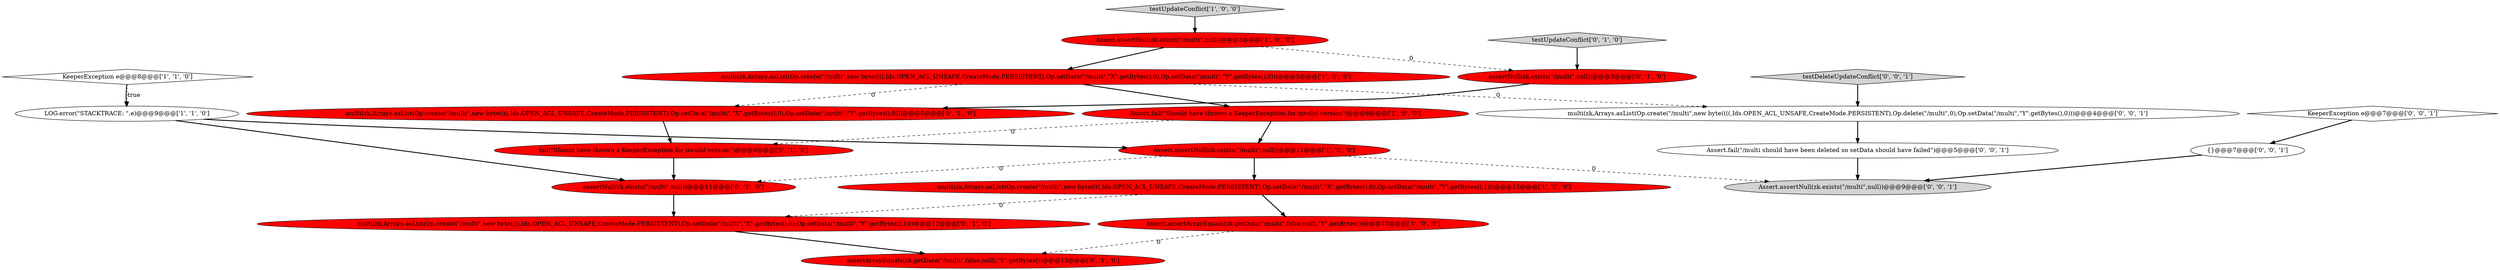 digraph {
1 [style = filled, label = "testUpdateConflict['1', '0', '0']", fillcolor = lightgray, shape = diamond image = "AAA0AAABBB1BBB"];
11 [style = filled, label = "assertNull(zk.exists(\"/multi\",null))@@@11@@@['0', '1', '0']", fillcolor = red, shape = ellipse image = "AAA1AAABBB2BBB"];
13 [style = filled, label = "multi(zk,Arrays.asList(Op.create(\"/multi\",new byte((((,Ids.OPEN_ACL_UNSAFE,CreateMode.PERSISTENT),Op.setData(\"/multi\",\"X\".getBytes(),0),Op.setData(\"/multi\",\"Y\".getBytes(),1)))@@@12@@@['0', '1', '0']", fillcolor = red, shape = ellipse image = "AAA1AAABBB2BBB"];
15 [style = filled, label = "assertArrayEquals(zk.getData(\"/multi\",false,null),\"Y\".getBytes())@@@13@@@['0', '1', '0']", fillcolor = red, shape = ellipse image = "AAA1AAABBB2BBB"];
3 [style = filled, label = "multi(zk,Arrays.asList(Op.create(\"/multi\",new byte((((,Ids.OPEN_ACL_UNSAFE,CreateMode.PERSISTENT),Op.setData(\"/multi\",\"X\".getBytes(),0),Op.setData(\"/multi\",\"Y\".getBytes(),1)))@@@12@@@['1', '0', '0']", fillcolor = red, shape = ellipse image = "AAA1AAABBB1BBB"];
12 [style = filled, label = "assertNull(zk.exists(\"/multi\",null))@@@3@@@['0', '1', '0']", fillcolor = red, shape = ellipse image = "AAA1AAABBB2BBB"];
14 [style = filled, label = "fail(\"Should have thrown a KeeperException for invalid version\")@@@6@@@['0', '1', '0']", fillcolor = red, shape = ellipse image = "AAA1AAABBB2BBB"];
5 [style = filled, label = "multi(zk,Arrays.asList(Op.create(\"/multi\",new byte((((,Ids.OPEN_ACL_UNSAFE,CreateMode.PERSISTENT),Op.setData(\"/multi\",\"X\".getBytes(),0),Op.setData(\"/multi\",\"Y\".getBytes(),0)))@@@5@@@['1', '0', '0']", fillcolor = red, shape = ellipse image = "AAA1AAABBB1BBB"];
19 [style = filled, label = "Assert.assertNull(zk.exists(\"/multi\",null))@@@9@@@['0', '0', '1']", fillcolor = lightgray, shape = ellipse image = "AAA0AAABBB3BBB"];
21 [style = filled, label = "Assert.fail(\"/multi should have been deleted so setData should have failed\")@@@5@@@['0', '0', '1']", fillcolor = white, shape = ellipse image = "AAA0AAABBB3BBB"];
8 [style = filled, label = "Assert.assertNull(zk.exists(\"/multi\",null))@@@11@@@['1', '0', '0']", fillcolor = red, shape = ellipse image = "AAA1AAABBB1BBB"];
9 [style = filled, label = "testUpdateConflict['0', '1', '0']", fillcolor = lightgray, shape = diamond image = "AAA0AAABBB2BBB"];
2 [style = filled, label = "LOG.error(\"STACKTRACE: \",e)@@@9@@@['1', '1', '0']", fillcolor = white, shape = ellipse image = "AAA0AAABBB1BBB"];
6 [style = filled, label = "Assert.assertArrayEquals(zk.getData(\"/multi\",false,null),\"Y\".getBytes())@@@13@@@['1', '0', '0']", fillcolor = red, shape = ellipse image = "AAA1AAABBB1BBB"];
18 [style = filled, label = "{}@@@7@@@['0', '0', '1']", fillcolor = white, shape = ellipse image = "AAA0AAABBB3BBB"];
4 [style = filled, label = "KeeperException e@@@8@@@['1', '1', '0']", fillcolor = white, shape = diamond image = "AAA0AAABBB1BBB"];
7 [style = filled, label = "Assert.fail(\"Should have thrown a KeeperException for invalid version\")@@@6@@@['1', '0', '0']", fillcolor = red, shape = ellipse image = "AAA1AAABBB1BBB"];
17 [style = filled, label = "KeeperException e@@@7@@@['0', '0', '1']", fillcolor = white, shape = diamond image = "AAA0AAABBB3BBB"];
0 [style = filled, label = "Assert.assertNull(zk.exists(\"/multi\",null))@@@3@@@['1', '0', '0']", fillcolor = red, shape = ellipse image = "AAA1AAABBB1BBB"];
10 [style = filled, label = "multi(zk,Arrays.asList(Op.create(\"/multi\",new byte((((,Ids.OPEN_ACL_UNSAFE,CreateMode.PERSISTENT),Op.setData(\"/multi\",\"X\".getBytes(),0),Op.setData(\"/multi\",\"Y\".getBytes(),0)))@@@5@@@['0', '1', '0']", fillcolor = red, shape = ellipse image = "AAA1AAABBB2BBB"];
20 [style = filled, label = "multi(zk,Arrays.asList(Op.create(\"/multi\",new byte((((,Ids.OPEN_ACL_UNSAFE,CreateMode.PERSISTENT),Op.delete(\"/multi\",0),Op.setData(\"/multi\",\"Y\".getBytes(),0)))@@@4@@@['0', '0', '1']", fillcolor = white, shape = ellipse image = "AAA0AAABBB3BBB"];
16 [style = filled, label = "testDeleteUpdateConflict['0', '0', '1']", fillcolor = lightgray, shape = diamond image = "AAA0AAABBB3BBB"];
8->19 [style = dashed, label="0"];
21->19 [style = bold, label=""];
10->14 [style = bold, label=""];
7->14 [style = dashed, label="0"];
8->3 [style = bold, label=""];
18->19 [style = bold, label=""];
3->6 [style = bold, label=""];
4->2 [style = bold, label=""];
1->0 [style = bold, label=""];
0->12 [style = dashed, label="0"];
7->8 [style = bold, label=""];
3->13 [style = dashed, label="0"];
5->20 [style = dashed, label="0"];
20->21 [style = bold, label=""];
12->10 [style = bold, label=""];
5->10 [style = dashed, label="0"];
6->15 [style = dashed, label="0"];
11->13 [style = bold, label=""];
5->7 [style = bold, label=""];
13->15 [style = bold, label=""];
9->12 [style = bold, label=""];
8->11 [style = dashed, label="0"];
16->20 [style = bold, label=""];
14->11 [style = bold, label=""];
2->11 [style = bold, label=""];
4->2 [style = dotted, label="true"];
17->18 [style = bold, label=""];
2->8 [style = bold, label=""];
0->5 [style = bold, label=""];
}
